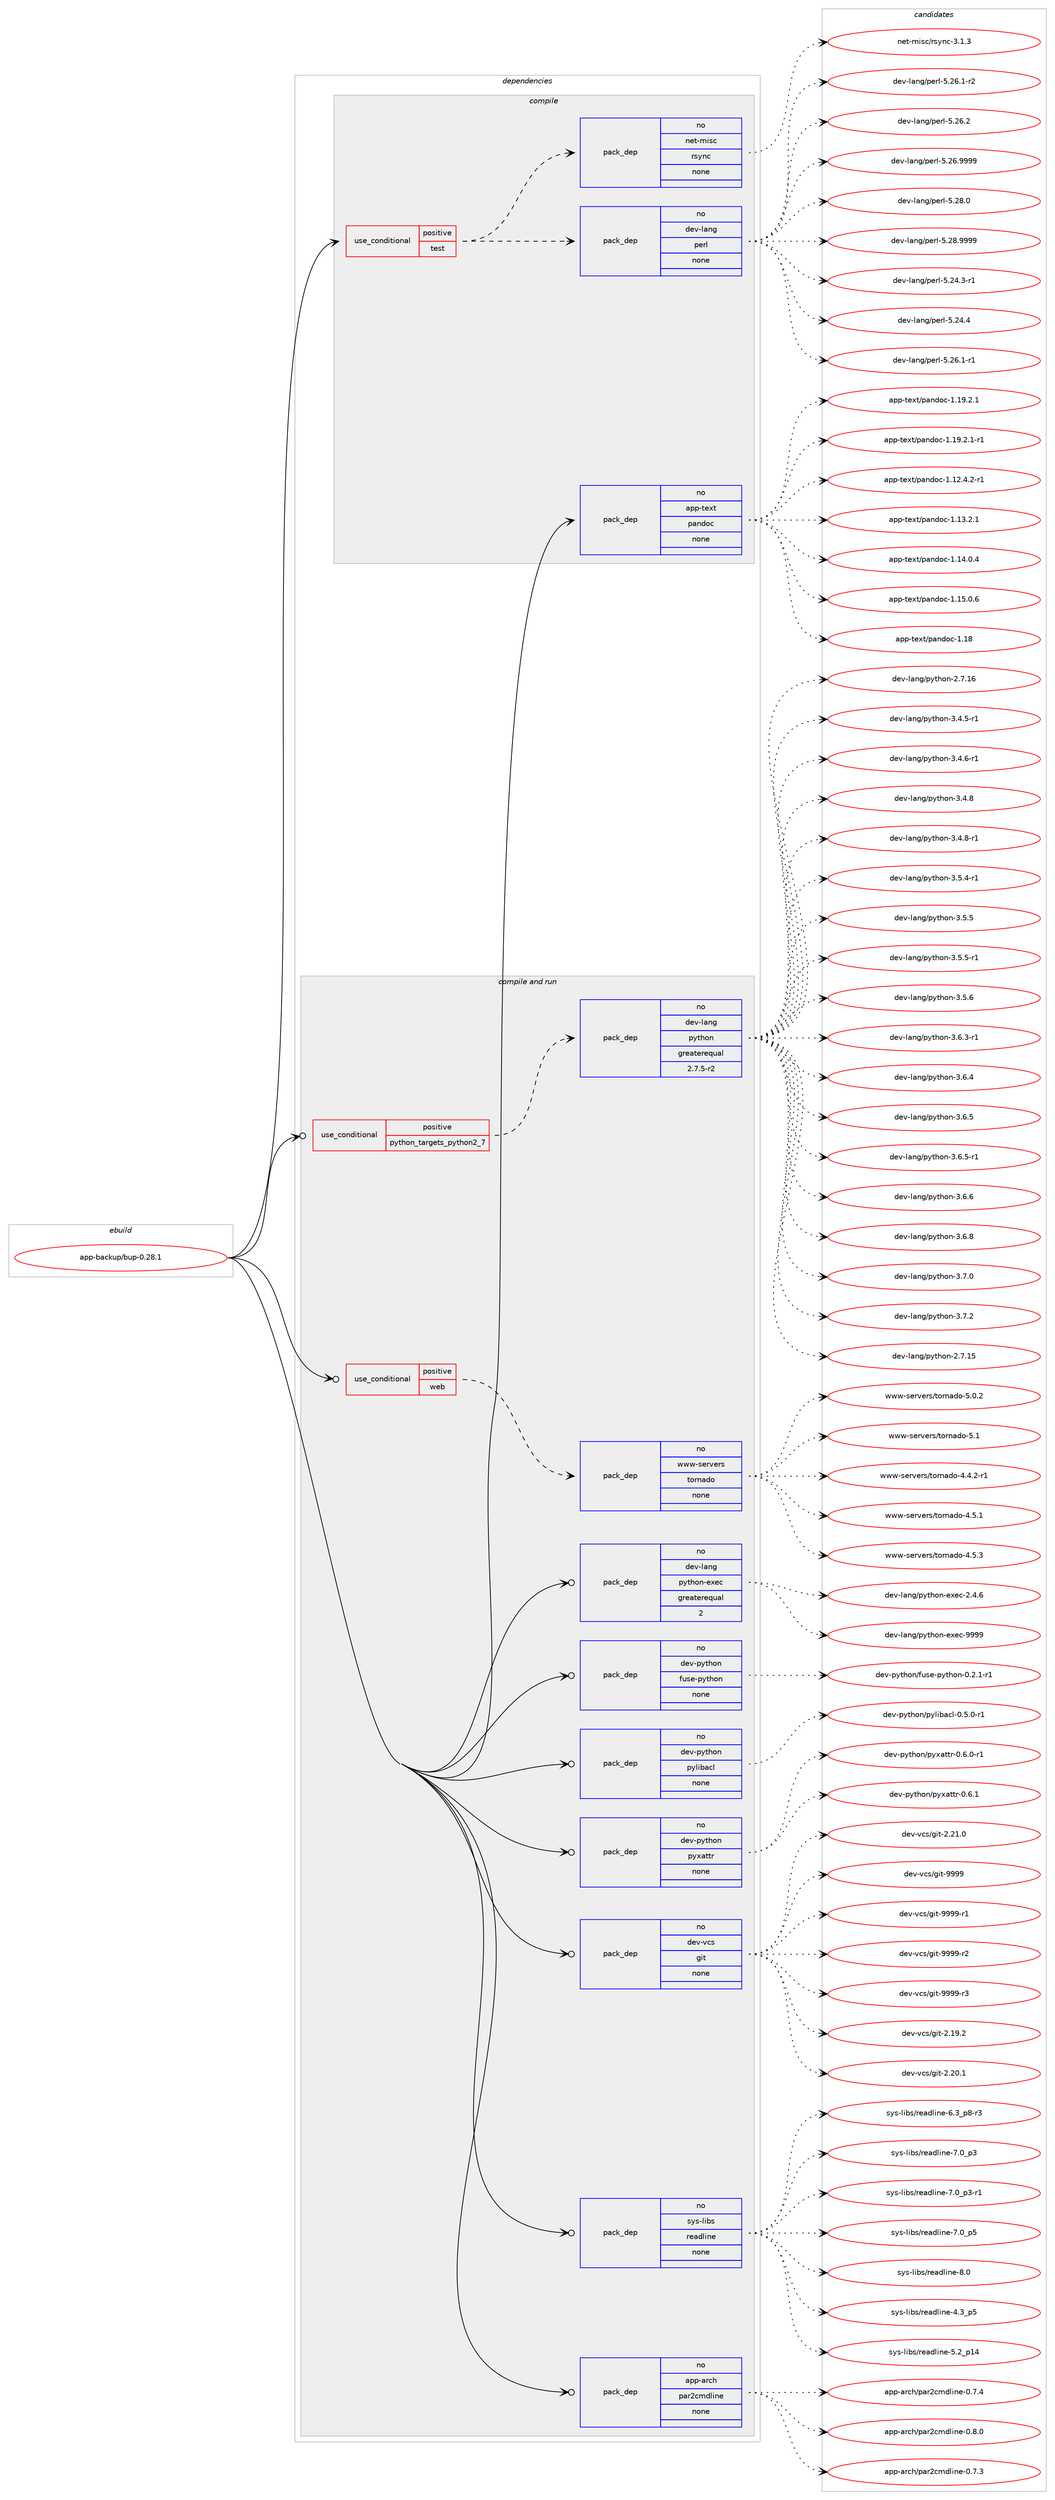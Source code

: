 digraph prolog {

# *************
# Graph options
# *************

newrank=true;
concentrate=true;
compound=true;
graph [rankdir=LR,fontname=Helvetica,fontsize=10,ranksep=1.5];#, ranksep=2.5, nodesep=0.2];
edge  [arrowhead=vee];
node  [fontname=Helvetica,fontsize=10];

# **********
# The ebuild
# **********

subgraph cluster_leftcol {
color=gray;
rank=same;
label=<<i>ebuild</i>>;
id [label="app-backup/bup-0.28.1", color=red, width=4, href="../app-backup/bup-0.28.1.svg"];
}

# ****************
# The dependencies
# ****************

subgraph cluster_midcol {
color=gray;
label=<<i>dependencies</i>>;
subgraph cluster_compile {
fillcolor="#eeeeee";
style=filled;
label=<<i>compile</i>>;
subgraph cond347203 {
dependency1273331 [label=<<TABLE BORDER="0" CELLBORDER="1" CELLSPACING="0" CELLPADDING="4"><TR><TD ROWSPAN="3" CELLPADDING="10">use_conditional</TD></TR><TR><TD>positive</TD></TR><TR><TD>test</TD></TR></TABLE>>, shape=none, color=red];
subgraph pack906356 {
dependency1273332 [label=<<TABLE BORDER="0" CELLBORDER="1" CELLSPACING="0" CELLPADDING="4" WIDTH="220"><TR><TD ROWSPAN="6" CELLPADDING="30">pack_dep</TD></TR><TR><TD WIDTH="110">no</TD></TR><TR><TD>dev-lang</TD></TR><TR><TD>perl</TD></TR><TR><TD>none</TD></TR><TR><TD></TD></TR></TABLE>>, shape=none, color=blue];
}
dependency1273331:e -> dependency1273332:w [weight=20,style="dashed",arrowhead="vee"];
subgraph pack906357 {
dependency1273333 [label=<<TABLE BORDER="0" CELLBORDER="1" CELLSPACING="0" CELLPADDING="4" WIDTH="220"><TR><TD ROWSPAN="6" CELLPADDING="30">pack_dep</TD></TR><TR><TD WIDTH="110">no</TD></TR><TR><TD>net-misc</TD></TR><TR><TD>rsync</TD></TR><TR><TD>none</TD></TR><TR><TD></TD></TR></TABLE>>, shape=none, color=blue];
}
dependency1273331:e -> dependency1273333:w [weight=20,style="dashed",arrowhead="vee"];
}
id:e -> dependency1273331:w [weight=20,style="solid",arrowhead="vee"];
subgraph pack906358 {
dependency1273334 [label=<<TABLE BORDER="0" CELLBORDER="1" CELLSPACING="0" CELLPADDING="4" WIDTH="220"><TR><TD ROWSPAN="6" CELLPADDING="30">pack_dep</TD></TR><TR><TD WIDTH="110">no</TD></TR><TR><TD>app-text</TD></TR><TR><TD>pandoc</TD></TR><TR><TD>none</TD></TR><TR><TD></TD></TR></TABLE>>, shape=none, color=blue];
}
id:e -> dependency1273334:w [weight=20,style="solid",arrowhead="vee"];
}
subgraph cluster_compileandrun {
fillcolor="#eeeeee";
style=filled;
label=<<i>compile and run</i>>;
subgraph cond347204 {
dependency1273335 [label=<<TABLE BORDER="0" CELLBORDER="1" CELLSPACING="0" CELLPADDING="4"><TR><TD ROWSPAN="3" CELLPADDING="10">use_conditional</TD></TR><TR><TD>positive</TD></TR><TR><TD>python_targets_python2_7</TD></TR></TABLE>>, shape=none, color=red];
subgraph pack906359 {
dependency1273336 [label=<<TABLE BORDER="0" CELLBORDER="1" CELLSPACING="0" CELLPADDING="4" WIDTH="220"><TR><TD ROWSPAN="6" CELLPADDING="30">pack_dep</TD></TR><TR><TD WIDTH="110">no</TD></TR><TR><TD>dev-lang</TD></TR><TR><TD>python</TD></TR><TR><TD>greaterequal</TD></TR><TR><TD>2.7.5-r2</TD></TR></TABLE>>, shape=none, color=blue];
}
dependency1273335:e -> dependency1273336:w [weight=20,style="dashed",arrowhead="vee"];
}
id:e -> dependency1273335:w [weight=20,style="solid",arrowhead="odotvee"];
subgraph cond347205 {
dependency1273337 [label=<<TABLE BORDER="0" CELLBORDER="1" CELLSPACING="0" CELLPADDING="4"><TR><TD ROWSPAN="3" CELLPADDING="10">use_conditional</TD></TR><TR><TD>positive</TD></TR><TR><TD>web</TD></TR></TABLE>>, shape=none, color=red];
subgraph pack906360 {
dependency1273338 [label=<<TABLE BORDER="0" CELLBORDER="1" CELLSPACING="0" CELLPADDING="4" WIDTH="220"><TR><TD ROWSPAN="6" CELLPADDING="30">pack_dep</TD></TR><TR><TD WIDTH="110">no</TD></TR><TR><TD>www-servers</TD></TR><TR><TD>tornado</TD></TR><TR><TD>none</TD></TR><TR><TD></TD></TR></TABLE>>, shape=none, color=blue];
}
dependency1273337:e -> dependency1273338:w [weight=20,style="dashed",arrowhead="vee"];
}
id:e -> dependency1273337:w [weight=20,style="solid",arrowhead="odotvee"];
subgraph pack906361 {
dependency1273339 [label=<<TABLE BORDER="0" CELLBORDER="1" CELLSPACING="0" CELLPADDING="4" WIDTH="220"><TR><TD ROWSPAN="6" CELLPADDING="30">pack_dep</TD></TR><TR><TD WIDTH="110">no</TD></TR><TR><TD>app-arch</TD></TR><TR><TD>par2cmdline</TD></TR><TR><TD>none</TD></TR><TR><TD></TD></TR></TABLE>>, shape=none, color=blue];
}
id:e -> dependency1273339:w [weight=20,style="solid",arrowhead="odotvee"];
subgraph pack906362 {
dependency1273340 [label=<<TABLE BORDER="0" CELLBORDER="1" CELLSPACING="0" CELLPADDING="4" WIDTH="220"><TR><TD ROWSPAN="6" CELLPADDING="30">pack_dep</TD></TR><TR><TD WIDTH="110">no</TD></TR><TR><TD>dev-lang</TD></TR><TR><TD>python-exec</TD></TR><TR><TD>greaterequal</TD></TR><TR><TD>2</TD></TR></TABLE>>, shape=none, color=blue];
}
id:e -> dependency1273340:w [weight=20,style="solid",arrowhead="odotvee"];
subgraph pack906363 {
dependency1273341 [label=<<TABLE BORDER="0" CELLBORDER="1" CELLSPACING="0" CELLPADDING="4" WIDTH="220"><TR><TD ROWSPAN="6" CELLPADDING="30">pack_dep</TD></TR><TR><TD WIDTH="110">no</TD></TR><TR><TD>dev-python</TD></TR><TR><TD>fuse-python</TD></TR><TR><TD>none</TD></TR><TR><TD></TD></TR></TABLE>>, shape=none, color=blue];
}
id:e -> dependency1273341:w [weight=20,style="solid",arrowhead="odotvee"];
subgraph pack906364 {
dependency1273342 [label=<<TABLE BORDER="0" CELLBORDER="1" CELLSPACING="0" CELLPADDING="4" WIDTH="220"><TR><TD ROWSPAN="6" CELLPADDING="30">pack_dep</TD></TR><TR><TD WIDTH="110">no</TD></TR><TR><TD>dev-python</TD></TR><TR><TD>pylibacl</TD></TR><TR><TD>none</TD></TR><TR><TD></TD></TR></TABLE>>, shape=none, color=blue];
}
id:e -> dependency1273342:w [weight=20,style="solid",arrowhead="odotvee"];
subgraph pack906365 {
dependency1273343 [label=<<TABLE BORDER="0" CELLBORDER="1" CELLSPACING="0" CELLPADDING="4" WIDTH="220"><TR><TD ROWSPAN="6" CELLPADDING="30">pack_dep</TD></TR><TR><TD WIDTH="110">no</TD></TR><TR><TD>dev-python</TD></TR><TR><TD>pyxattr</TD></TR><TR><TD>none</TD></TR><TR><TD></TD></TR></TABLE>>, shape=none, color=blue];
}
id:e -> dependency1273343:w [weight=20,style="solid",arrowhead="odotvee"];
subgraph pack906366 {
dependency1273344 [label=<<TABLE BORDER="0" CELLBORDER="1" CELLSPACING="0" CELLPADDING="4" WIDTH="220"><TR><TD ROWSPAN="6" CELLPADDING="30">pack_dep</TD></TR><TR><TD WIDTH="110">no</TD></TR><TR><TD>dev-vcs</TD></TR><TR><TD>git</TD></TR><TR><TD>none</TD></TR><TR><TD></TD></TR></TABLE>>, shape=none, color=blue];
}
id:e -> dependency1273344:w [weight=20,style="solid",arrowhead="odotvee"];
subgraph pack906367 {
dependency1273345 [label=<<TABLE BORDER="0" CELLBORDER="1" CELLSPACING="0" CELLPADDING="4" WIDTH="220"><TR><TD ROWSPAN="6" CELLPADDING="30">pack_dep</TD></TR><TR><TD WIDTH="110">no</TD></TR><TR><TD>sys-libs</TD></TR><TR><TD>readline</TD></TR><TR><TD>none</TD></TR><TR><TD></TD></TR></TABLE>>, shape=none, color=blue];
}
id:e -> dependency1273345:w [weight=20,style="solid",arrowhead="odotvee"];
}
subgraph cluster_run {
fillcolor="#eeeeee";
style=filled;
label=<<i>run</i>>;
}
}

# **************
# The candidates
# **************

subgraph cluster_choices {
rank=same;
color=gray;
label=<<i>candidates</i>>;

subgraph choice906356 {
color=black;
nodesep=1;
choice100101118451089711010347112101114108455346505246514511449 [label="dev-lang/perl-5.24.3-r1", color=red, width=4,href="../dev-lang/perl-5.24.3-r1.svg"];
choice10010111845108971101034711210111410845534650524652 [label="dev-lang/perl-5.24.4", color=red, width=4,href="../dev-lang/perl-5.24.4.svg"];
choice100101118451089711010347112101114108455346505446494511449 [label="dev-lang/perl-5.26.1-r1", color=red, width=4,href="../dev-lang/perl-5.26.1-r1.svg"];
choice100101118451089711010347112101114108455346505446494511450 [label="dev-lang/perl-5.26.1-r2", color=red, width=4,href="../dev-lang/perl-5.26.1-r2.svg"];
choice10010111845108971101034711210111410845534650544650 [label="dev-lang/perl-5.26.2", color=red, width=4,href="../dev-lang/perl-5.26.2.svg"];
choice10010111845108971101034711210111410845534650544657575757 [label="dev-lang/perl-5.26.9999", color=red, width=4,href="../dev-lang/perl-5.26.9999.svg"];
choice10010111845108971101034711210111410845534650564648 [label="dev-lang/perl-5.28.0", color=red, width=4,href="../dev-lang/perl-5.28.0.svg"];
choice10010111845108971101034711210111410845534650564657575757 [label="dev-lang/perl-5.28.9999", color=red, width=4,href="../dev-lang/perl-5.28.9999.svg"];
dependency1273332:e -> choice100101118451089711010347112101114108455346505246514511449:w [style=dotted,weight="100"];
dependency1273332:e -> choice10010111845108971101034711210111410845534650524652:w [style=dotted,weight="100"];
dependency1273332:e -> choice100101118451089711010347112101114108455346505446494511449:w [style=dotted,weight="100"];
dependency1273332:e -> choice100101118451089711010347112101114108455346505446494511450:w [style=dotted,weight="100"];
dependency1273332:e -> choice10010111845108971101034711210111410845534650544650:w [style=dotted,weight="100"];
dependency1273332:e -> choice10010111845108971101034711210111410845534650544657575757:w [style=dotted,weight="100"];
dependency1273332:e -> choice10010111845108971101034711210111410845534650564648:w [style=dotted,weight="100"];
dependency1273332:e -> choice10010111845108971101034711210111410845534650564657575757:w [style=dotted,weight="100"];
}
subgraph choice906357 {
color=black;
nodesep=1;
choice11010111645109105115994711411512111099455146494651 [label="net-misc/rsync-3.1.3", color=red, width=4,href="../net-misc/rsync-3.1.3.svg"];
dependency1273333:e -> choice11010111645109105115994711411512111099455146494651:w [style=dotted,weight="100"];
}
subgraph choice906358 {
color=black;
nodesep=1;
choice97112112451161011201164711297110100111994549464950465246504511449 [label="app-text/pandoc-1.12.4.2-r1", color=red, width=4,href="../app-text/pandoc-1.12.4.2-r1.svg"];
choice9711211245116101120116471129711010011199454946495146504649 [label="app-text/pandoc-1.13.2.1", color=red, width=4,href="../app-text/pandoc-1.13.2.1.svg"];
choice9711211245116101120116471129711010011199454946495246484652 [label="app-text/pandoc-1.14.0.4", color=red, width=4,href="../app-text/pandoc-1.14.0.4.svg"];
choice9711211245116101120116471129711010011199454946495346484654 [label="app-text/pandoc-1.15.0.6", color=red, width=4,href="../app-text/pandoc-1.15.0.6.svg"];
choice97112112451161011201164711297110100111994549464956 [label="app-text/pandoc-1.18", color=red, width=4,href="../app-text/pandoc-1.18.svg"];
choice9711211245116101120116471129711010011199454946495746504649 [label="app-text/pandoc-1.19.2.1", color=red, width=4,href="../app-text/pandoc-1.19.2.1.svg"];
choice97112112451161011201164711297110100111994549464957465046494511449 [label="app-text/pandoc-1.19.2.1-r1", color=red, width=4,href="../app-text/pandoc-1.19.2.1-r1.svg"];
dependency1273334:e -> choice97112112451161011201164711297110100111994549464950465246504511449:w [style=dotted,weight="100"];
dependency1273334:e -> choice9711211245116101120116471129711010011199454946495146504649:w [style=dotted,weight="100"];
dependency1273334:e -> choice9711211245116101120116471129711010011199454946495246484652:w [style=dotted,weight="100"];
dependency1273334:e -> choice9711211245116101120116471129711010011199454946495346484654:w [style=dotted,weight="100"];
dependency1273334:e -> choice97112112451161011201164711297110100111994549464956:w [style=dotted,weight="100"];
dependency1273334:e -> choice9711211245116101120116471129711010011199454946495746504649:w [style=dotted,weight="100"];
dependency1273334:e -> choice97112112451161011201164711297110100111994549464957465046494511449:w [style=dotted,weight="100"];
}
subgraph choice906359 {
color=black;
nodesep=1;
choice10010111845108971101034711212111610411111045504655464953 [label="dev-lang/python-2.7.15", color=red, width=4,href="../dev-lang/python-2.7.15.svg"];
choice10010111845108971101034711212111610411111045504655464954 [label="dev-lang/python-2.7.16", color=red, width=4,href="../dev-lang/python-2.7.16.svg"];
choice1001011184510897110103471121211161041111104551465246534511449 [label="dev-lang/python-3.4.5-r1", color=red, width=4,href="../dev-lang/python-3.4.5-r1.svg"];
choice1001011184510897110103471121211161041111104551465246544511449 [label="dev-lang/python-3.4.6-r1", color=red, width=4,href="../dev-lang/python-3.4.6-r1.svg"];
choice100101118451089711010347112121116104111110455146524656 [label="dev-lang/python-3.4.8", color=red, width=4,href="../dev-lang/python-3.4.8.svg"];
choice1001011184510897110103471121211161041111104551465246564511449 [label="dev-lang/python-3.4.8-r1", color=red, width=4,href="../dev-lang/python-3.4.8-r1.svg"];
choice1001011184510897110103471121211161041111104551465346524511449 [label="dev-lang/python-3.5.4-r1", color=red, width=4,href="../dev-lang/python-3.5.4-r1.svg"];
choice100101118451089711010347112121116104111110455146534653 [label="dev-lang/python-3.5.5", color=red, width=4,href="../dev-lang/python-3.5.5.svg"];
choice1001011184510897110103471121211161041111104551465346534511449 [label="dev-lang/python-3.5.5-r1", color=red, width=4,href="../dev-lang/python-3.5.5-r1.svg"];
choice100101118451089711010347112121116104111110455146534654 [label="dev-lang/python-3.5.6", color=red, width=4,href="../dev-lang/python-3.5.6.svg"];
choice1001011184510897110103471121211161041111104551465446514511449 [label="dev-lang/python-3.6.3-r1", color=red, width=4,href="../dev-lang/python-3.6.3-r1.svg"];
choice100101118451089711010347112121116104111110455146544652 [label="dev-lang/python-3.6.4", color=red, width=4,href="../dev-lang/python-3.6.4.svg"];
choice100101118451089711010347112121116104111110455146544653 [label="dev-lang/python-3.6.5", color=red, width=4,href="../dev-lang/python-3.6.5.svg"];
choice1001011184510897110103471121211161041111104551465446534511449 [label="dev-lang/python-3.6.5-r1", color=red, width=4,href="../dev-lang/python-3.6.5-r1.svg"];
choice100101118451089711010347112121116104111110455146544654 [label="dev-lang/python-3.6.6", color=red, width=4,href="../dev-lang/python-3.6.6.svg"];
choice100101118451089711010347112121116104111110455146544656 [label="dev-lang/python-3.6.8", color=red, width=4,href="../dev-lang/python-3.6.8.svg"];
choice100101118451089711010347112121116104111110455146554648 [label="dev-lang/python-3.7.0", color=red, width=4,href="../dev-lang/python-3.7.0.svg"];
choice100101118451089711010347112121116104111110455146554650 [label="dev-lang/python-3.7.2", color=red, width=4,href="../dev-lang/python-3.7.2.svg"];
dependency1273336:e -> choice10010111845108971101034711212111610411111045504655464953:w [style=dotted,weight="100"];
dependency1273336:e -> choice10010111845108971101034711212111610411111045504655464954:w [style=dotted,weight="100"];
dependency1273336:e -> choice1001011184510897110103471121211161041111104551465246534511449:w [style=dotted,weight="100"];
dependency1273336:e -> choice1001011184510897110103471121211161041111104551465246544511449:w [style=dotted,weight="100"];
dependency1273336:e -> choice100101118451089711010347112121116104111110455146524656:w [style=dotted,weight="100"];
dependency1273336:e -> choice1001011184510897110103471121211161041111104551465246564511449:w [style=dotted,weight="100"];
dependency1273336:e -> choice1001011184510897110103471121211161041111104551465346524511449:w [style=dotted,weight="100"];
dependency1273336:e -> choice100101118451089711010347112121116104111110455146534653:w [style=dotted,weight="100"];
dependency1273336:e -> choice1001011184510897110103471121211161041111104551465346534511449:w [style=dotted,weight="100"];
dependency1273336:e -> choice100101118451089711010347112121116104111110455146534654:w [style=dotted,weight="100"];
dependency1273336:e -> choice1001011184510897110103471121211161041111104551465446514511449:w [style=dotted,weight="100"];
dependency1273336:e -> choice100101118451089711010347112121116104111110455146544652:w [style=dotted,weight="100"];
dependency1273336:e -> choice100101118451089711010347112121116104111110455146544653:w [style=dotted,weight="100"];
dependency1273336:e -> choice1001011184510897110103471121211161041111104551465446534511449:w [style=dotted,weight="100"];
dependency1273336:e -> choice100101118451089711010347112121116104111110455146544654:w [style=dotted,weight="100"];
dependency1273336:e -> choice100101118451089711010347112121116104111110455146544656:w [style=dotted,weight="100"];
dependency1273336:e -> choice100101118451089711010347112121116104111110455146554648:w [style=dotted,weight="100"];
dependency1273336:e -> choice100101118451089711010347112121116104111110455146554650:w [style=dotted,weight="100"];
}
subgraph choice906360 {
color=black;
nodesep=1;
choice1191191194511510111411810111411547116111114110971001114552465246504511449 [label="www-servers/tornado-4.4.2-r1", color=red, width=4,href="../www-servers/tornado-4.4.2-r1.svg"];
choice119119119451151011141181011141154711611111411097100111455246534649 [label="www-servers/tornado-4.5.1", color=red, width=4,href="../www-servers/tornado-4.5.1.svg"];
choice119119119451151011141181011141154711611111411097100111455246534651 [label="www-servers/tornado-4.5.3", color=red, width=4,href="../www-servers/tornado-4.5.3.svg"];
choice119119119451151011141181011141154711611111411097100111455346484650 [label="www-servers/tornado-5.0.2", color=red, width=4,href="../www-servers/tornado-5.0.2.svg"];
choice11911911945115101114118101114115471161111141109710011145534649 [label="www-servers/tornado-5.1", color=red, width=4,href="../www-servers/tornado-5.1.svg"];
dependency1273338:e -> choice1191191194511510111411810111411547116111114110971001114552465246504511449:w [style=dotted,weight="100"];
dependency1273338:e -> choice119119119451151011141181011141154711611111411097100111455246534649:w [style=dotted,weight="100"];
dependency1273338:e -> choice119119119451151011141181011141154711611111411097100111455246534651:w [style=dotted,weight="100"];
dependency1273338:e -> choice119119119451151011141181011141154711611111411097100111455346484650:w [style=dotted,weight="100"];
dependency1273338:e -> choice11911911945115101114118101114115471161111141109710011145534649:w [style=dotted,weight="100"];
}
subgraph choice906361 {
color=black;
nodesep=1;
choice9711211245971149910447112971145099109100108105110101454846554651 [label="app-arch/par2cmdline-0.7.3", color=red, width=4,href="../app-arch/par2cmdline-0.7.3.svg"];
choice9711211245971149910447112971145099109100108105110101454846554652 [label="app-arch/par2cmdline-0.7.4", color=red, width=4,href="../app-arch/par2cmdline-0.7.4.svg"];
choice9711211245971149910447112971145099109100108105110101454846564648 [label="app-arch/par2cmdline-0.8.0", color=red, width=4,href="../app-arch/par2cmdline-0.8.0.svg"];
dependency1273339:e -> choice9711211245971149910447112971145099109100108105110101454846554651:w [style=dotted,weight="100"];
dependency1273339:e -> choice9711211245971149910447112971145099109100108105110101454846554652:w [style=dotted,weight="100"];
dependency1273339:e -> choice9711211245971149910447112971145099109100108105110101454846564648:w [style=dotted,weight="100"];
}
subgraph choice906362 {
color=black;
nodesep=1;
choice1001011184510897110103471121211161041111104510112010199455046524654 [label="dev-lang/python-exec-2.4.6", color=red, width=4,href="../dev-lang/python-exec-2.4.6.svg"];
choice10010111845108971101034711212111610411111045101120101994557575757 [label="dev-lang/python-exec-9999", color=red, width=4,href="../dev-lang/python-exec-9999.svg"];
dependency1273340:e -> choice1001011184510897110103471121211161041111104510112010199455046524654:w [style=dotted,weight="100"];
dependency1273340:e -> choice10010111845108971101034711212111610411111045101120101994557575757:w [style=dotted,weight="100"];
}
subgraph choice906363 {
color=black;
nodesep=1;
choice1001011184511212111610411111047102117115101451121211161041111104548465046494511449 [label="dev-python/fuse-python-0.2.1-r1", color=red, width=4,href="../dev-python/fuse-python-0.2.1-r1.svg"];
dependency1273341:e -> choice1001011184511212111610411111047102117115101451121211161041111104548465046494511449:w [style=dotted,weight="100"];
}
subgraph choice906364 {
color=black;
nodesep=1;
choice10010111845112121116104111110471121211081059897991084548465346484511449 [label="dev-python/pylibacl-0.5.0-r1", color=red, width=4,href="../dev-python/pylibacl-0.5.0-r1.svg"];
dependency1273342:e -> choice10010111845112121116104111110471121211081059897991084548465346484511449:w [style=dotted,weight="100"];
}
subgraph choice906365 {
color=black;
nodesep=1;
choice1001011184511212111610411111047112121120971161161144548465446484511449 [label="dev-python/pyxattr-0.6.0-r1", color=red, width=4,href="../dev-python/pyxattr-0.6.0-r1.svg"];
choice100101118451121211161041111104711212112097116116114454846544649 [label="dev-python/pyxattr-0.6.1", color=red, width=4,href="../dev-python/pyxattr-0.6.1.svg"];
dependency1273343:e -> choice1001011184511212111610411111047112121120971161161144548465446484511449:w [style=dotted,weight="100"];
dependency1273343:e -> choice100101118451121211161041111104711212112097116116114454846544649:w [style=dotted,weight="100"];
}
subgraph choice906366 {
color=black;
nodesep=1;
choice10010111845118991154710310511645504649574650 [label="dev-vcs/git-2.19.2", color=red, width=4,href="../dev-vcs/git-2.19.2.svg"];
choice10010111845118991154710310511645504650484649 [label="dev-vcs/git-2.20.1", color=red, width=4,href="../dev-vcs/git-2.20.1.svg"];
choice10010111845118991154710310511645504650494648 [label="dev-vcs/git-2.21.0", color=red, width=4,href="../dev-vcs/git-2.21.0.svg"];
choice1001011184511899115471031051164557575757 [label="dev-vcs/git-9999", color=red, width=4,href="../dev-vcs/git-9999.svg"];
choice10010111845118991154710310511645575757574511449 [label="dev-vcs/git-9999-r1", color=red, width=4,href="../dev-vcs/git-9999-r1.svg"];
choice10010111845118991154710310511645575757574511450 [label="dev-vcs/git-9999-r2", color=red, width=4,href="../dev-vcs/git-9999-r2.svg"];
choice10010111845118991154710310511645575757574511451 [label="dev-vcs/git-9999-r3", color=red, width=4,href="../dev-vcs/git-9999-r3.svg"];
dependency1273344:e -> choice10010111845118991154710310511645504649574650:w [style=dotted,weight="100"];
dependency1273344:e -> choice10010111845118991154710310511645504650484649:w [style=dotted,weight="100"];
dependency1273344:e -> choice10010111845118991154710310511645504650494648:w [style=dotted,weight="100"];
dependency1273344:e -> choice1001011184511899115471031051164557575757:w [style=dotted,weight="100"];
dependency1273344:e -> choice10010111845118991154710310511645575757574511449:w [style=dotted,weight="100"];
dependency1273344:e -> choice10010111845118991154710310511645575757574511450:w [style=dotted,weight="100"];
dependency1273344:e -> choice10010111845118991154710310511645575757574511451:w [style=dotted,weight="100"];
}
subgraph choice906367 {
color=black;
nodesep=1;
choice11512111545108105981154711410197100108105110101455246519511253 [label="sys-libs/readline-4.3_p5", color=red, width=4,href="../sys-libs/readline-4.3_p5.svg"];
choice1151211154510810598115471141019710010810511010145534650951124952 [label="sys-libs/readline-5.2_p14", color=red, width=4,href="../sys-libs/readline-5.2_p14.svg"];
choice115121115451081059811547114101971001081051101014554465195112564511451 [label="sys-libs/readline-6.3_p8-r3", color=red, width=4,href="../sys-libs/readline-6.3_p8-r3.svg"];
choice11512111545108105981154711410197100108105110101455546489511251 [label="sys-libs/readline-7.0_p3", color=red, width=4,href="../sys-libs/readline-7.0_p3.svg"];
choice115121115451081059811547114101971001081051101014555464895112514511449 [label="sys-libs/readline-7.0_p3-r1", color=red, width=4,href="../sys-libs/readline-7.0_p3-r1.svg"];
choice11512111545108105981154711410197100108105110101455546489511253 [label="sys-libs/readline-7.0_p5", color=red, width=4,href="../sys-libs/readline-7.0_p5.svg"];
choice1151211154510810598115471141019710010810511010145564648 [label="sys-libs/readline-8.0", color=red, width=4,href="../sys-libs/readline-8.0.svg"];
dependency1273345:e -> choice11512111545108105981154711410197100108105110101455246519511253:w [style=dotted,weight="100"];
dependency1273345:e -> choice1151211154510810598115471141019710010810511010145534650951124952:w [style=dotted,weight="100"];
dependency1273345:e -> choice115121115451081059811547114101971001081051101014554465195112564511451:w [style=dotted,weight="100"];
dependency1273345:e -> choice11512111545108105981154711410197100108105110101455546489511251:w [style=dotted,weight="100"];
dependency1273345:e -> choice115121115451081059811547114101971001081051101014555464895112514511449:w [style=dotted,weight="100"];
dependency1273345:e -> choice11512111545108105981154711410197100108105110101455546489511253:w [style=dotted,weight="100"];
dependency1273345:e -> choice1151211154510810598115471141019710010810511010145564648:w [style=dotted,weight="100"];
}
}

}
